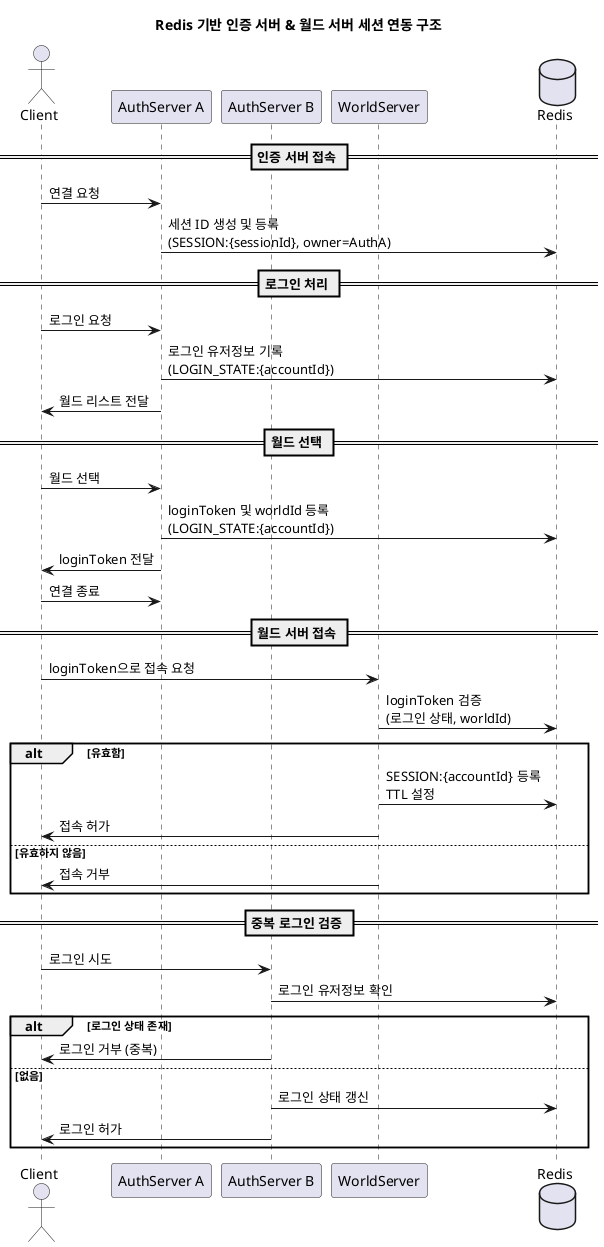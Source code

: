 @startuml
title Redis 기반 인증 서버 & 월드 서버 세션 연동 구조

actor Client
participant "AuthServer A" as AuthA
participant "AuthServer B" as AuthB
participant "WorldServer" as World
database "Redis" as Redis

== 인증 서버 접속 ==
Client -> AuthA : 연결 요청
AuthA -> Redis : 세션 ID 생성 및 등록\n(SESSION:{sessionId}, owner=AuthA)

== 로그인 처리 ==
Client -> AuthA : 로그인 요청
AuthA -> Redis : 로그인 유저정보 기록\n(LOGIN_STATE:{accountId})
AuthA -> Client : 월드 리스트 전달

== 월드 선택 ==
Client -> AuthA : 월드 선택
AuthA -> Redis : loginToken 및 worldId 등록\n(LOGIN_STATE:{accountId})
AuthA -> Client : loginToken 전달
Client -> AuthA : 연결 종료

== 월드 서버 접속 ==
Client -> World : loginToken으로 접속 요청
World -> Redis : loginToken 검증\n(로그인 상태, worldId)
alt 유효함
    World -> Redis : SESSION:{accountId} 등록\nTTL 설정
    World -> Client : 접속 허가
else 유효하지 않음
    World -> Client : 접속 거부
end

== 중복 로그인 검증 ==
Client -> AuthB : 로그인 시도
AuthB -> Redis : 로그인 유저정보 확인
alt 로그인 상태 존재
    AuthB -> Client : 로그인 거부 (중복)
else 없음
    AuthB -> Redis : 로그인 상태 갱신
    AuthB -> Client : 로그인 허가
end

@enduml
